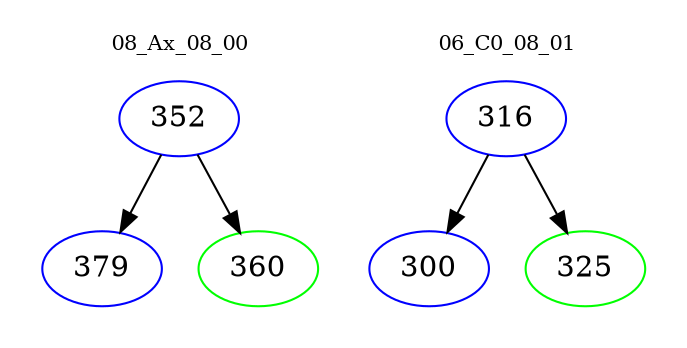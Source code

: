 digraph{
subgraph cluster_0 {
color = white
label = "08_Ax_08_00";
fontsize=10;
T0_352 [label="352", color="blue"]
T0_352 -> T0_379 [color="black"]
T0_379 [label="379", color="blue"]
T0_352 -> T0_360 [color="black"]
T0_360 [label="360", color="green"]
}
subgraph cluster_1 {
color = white
label = "06_C0_08_01";
fontsize=10;
T1_316 [label="316", color="blue"]
T1_316 -> T1_300 [color="black"]
T1_300 [label="300", color="blue"]
T1_316 -> T1_325 [color="black"]
T1_325 [label="325", color="green"]
}
}
